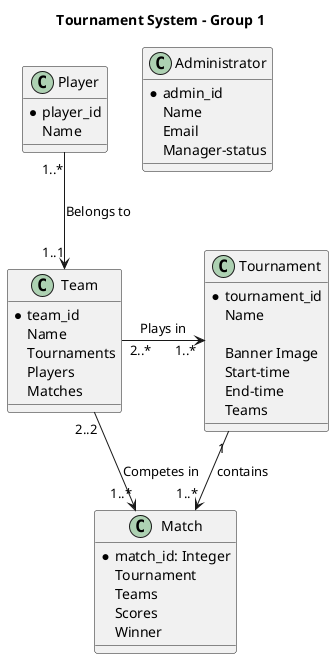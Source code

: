 @startuml Tournament System
title Tournament System - Group 1 

class Match {
    *match_id: Integer
    Tournament
    Teams
    Scores
    Winner
}
class Team {
    *team_id
    Name
    Tournaments
    Players
    Matches
}
class Player {
    *player_id
    Name
}

class Tournament {
    *tournament_id
    Name
    
    Banner Image
    Start-time
    End-time
    Teams
}

class Administrator {
    *admin_id
    Name
    Email
    Manager-status
}

Team "2..*" -> "1..*" Tournament : "Plays in"
Tournament "1" --> "1..*" Match : contains
Player "1..*" --> "1..1" Team : "Belongs to"
Team "2..2" --> "1..*" Match : "Competes in"


@enduml